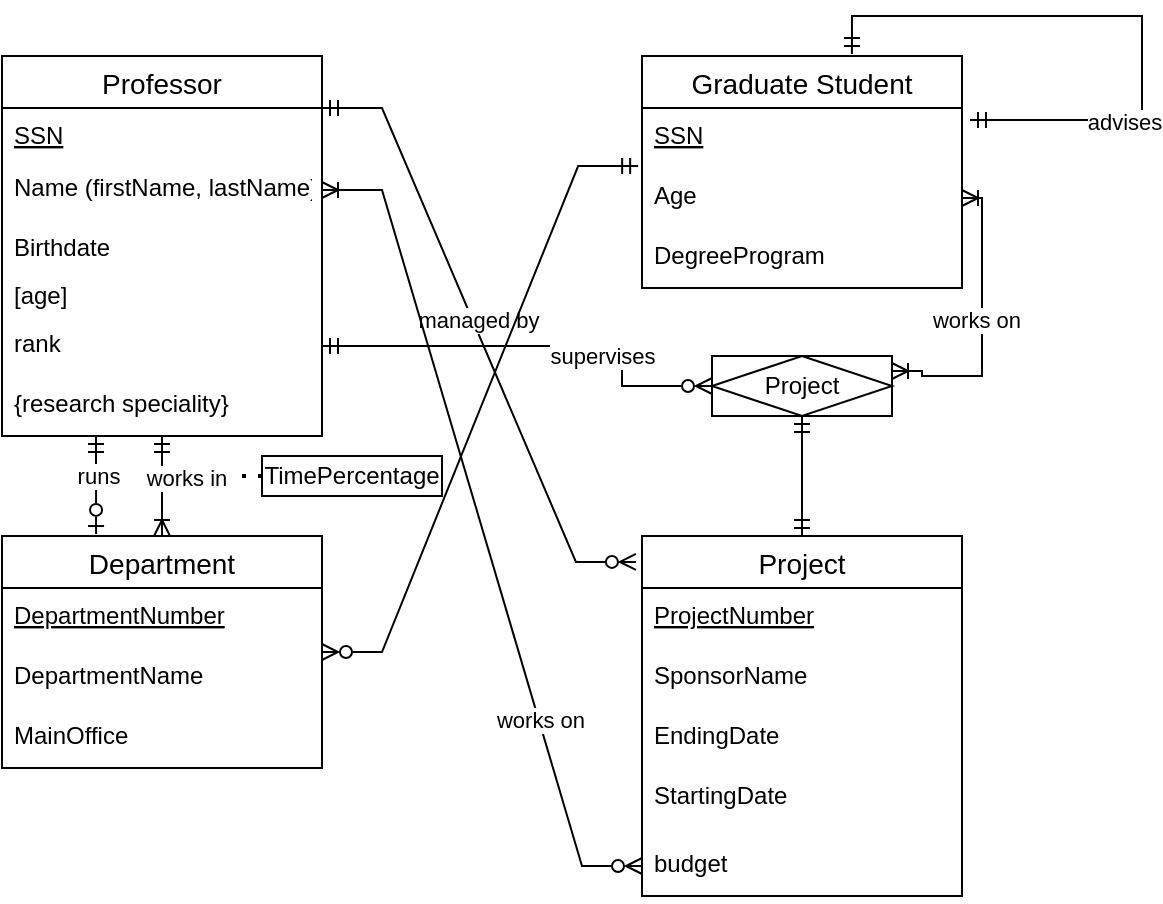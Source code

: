 <mxfile version="15.7.3" type="device"><diagram id="Z_Xv6qLDGwPJFI-hFsTb" name="Page-1"><mxGraphModel dx="1381" dy="756" grid="1" gridSize="10" guides="1" tooltips="1" connect="1" arrows="1" fold="1" page="1" pageScale="1" pageWidth="827" pageHeight="1169" math="0" shadow="0"><root><mxCell id="0"/><mxCell id="1" parent="0"/><mxCell id="KkEsL6HeFV3_BXE2cYYn-14" value="Professor" style="swimlane;fontStyle=0;childLayout=stackLayout;horizontal=1;startSize=26;horizontalStack=0;resizeParent=1;resizeParentMax=0;resizeLast=0;collapsible=1;marginBottom=0;align=center;fontSize=14;" vertex="1" parent="1"><mxGeometry x="40" y="40" width="160" height="190" as="geometry"/></mxCell><mxCell id="KkEsL6HeFV3_BXE2cYYn-15" value="SSN&#10;" style="text;strokeColor=none;fillColor=none;spacingLeft=4;spacingRight=4;overflow=hidden;rotatable=0;points=[[0,0.5],[1,0.5]];portConstraint=eastwest;fontSize=12;fontStyle=4" vertex="1" parent="KkEsL6HeFV3_BXE2cYYn-14"><mxGeometry y="26" width="160" height="26" as="geometry"/></mxCell><mxCell id="KkEsL6HeFV3_BXE2cYYn-16" value="Name (firstName, lastName)" style="text;strokeColor=none;fillColor=none;spacingLeft=4;spacingRight=4;overflow=hidden;rotatable=0;points=[[0,0.5],[1,0.5]];portConstraint=eastwest;fontSize=12;" vertex="1" parent="KkEsL6HeFV3_BXE2cYYn-14"><mxGeometry y="52" width="160" height="30" as="geometry"/></mxCell><mxCell id="KkEsL6HeFV3_BXE2cYYn-17" value="Birthdate" style="text;strokeColor=none;fillColor=none;spacingLeft=4;spacingRight=4;overflow=hidden;rotatable=0;points=[[0,0.5],[1,0.5]];portConstraint=eastwest;fontSize=12;" vertex="1" parent="KkEsL6HeFV3_BXE2cYYn-14"><mxGeometry y="82" width="160" height="24" as="geometry"/></mxCell><mxCell id="KkEsL6HeFV3_BXE2cYYn-18" value="[age]" style="text;strokeColor=none;fillColor=none;spacingLeft=4;spacingRight=4;overflow=hidden;rotatable=0;points=[[0,0.5],[1,0.5]];portConstraint=eastwest;fontSize=12;" vertex="1" parent="KkEsL6HeFV3_BXE2cYYn-14"><mxGeometry y="106" width="160" height="24" as="geometry"/></mxCell><mxCell id="KkEsL6HeFV3_BXE2cYYn-24" value="rank" style="text;strokeColor=none;fillColor=none;spacingLeft=4;spacingRight=4;overflow=hidden;rotatable=0;points=[[0,0.5],[1,0.5]];portConstraint=eastwest;fontSize=12;" vertex="1" parent="KkEsL6HeFV3_BXE2cYYn-14"><mxGeometry y="130" width="160" height="30" as="geometry"/></mxCell><mxCell id="KkEsL6HeFV3_BXE2cYYn-25" value="{research speciality}" style="text;strokeColor=none;fillColor=none;spacingLeft=4;spacingRight=4;overflow=hidden;rotatable=0;points=[[0,0.5],[1,0.5]];portConstraint=eastwest;fontSize=12;" vertex="1" parent="KkEsL6HeFV3_BXE2cYYn-14"><mxGeometry y="160" width="160" height="30" as="geometry"/></mxCell><mxCell id="KkEsL6HeFV3_BXE2cYYn-39" value="Project" style="swimlane;fontStyle=0;childLayout=stackLayout;horizontal=1;startSize=26;horizontalStack=0;resizeParent=1;resizeParentMax=0;resizeLast=0;collapsible=1;marginBottom=0;align=center;fontSize=14;" vertex="1" parent="1"><mxGeometry x="360" y="280" width="160" height="180" as="geometry"/></mxCell><mxCell id="KkEsL6HeFV3_BXE2cYYn-40" value="ProjectNumber" style="text;strokeColor=none;fillColor=none;spacingLeft=4;spacingRight=4;overflow=hidden;rotatable=0;points=[[0,0.5],[1,0.5]];portConstraint=eastwest;fontSize=12;fontStyle=4" vertex="1" parent="KkEsL6HeFV3_BXE2cYYn-39"><mxGeometry y="26" width="160" height="30" as="geometry"/></mxCell><mxCell id="KkEsL6HeFV3_BXE2cYYn-41" value="SponsorName" style="text;strokeColor=none;fillColor=none;spacingLeft=4;spacingRight=4;overflow=hidden;rotatable=0;points=[[0,0.5],[1,0.5]];portConstraint=eastwest;fontSize=12;" vertex="1" parent="KkEsL6HeFV3_BXE2cYYn-39"><mxGeometry y="56" width="160" height="30" as="geometry"/></mxCell><mxCell id="KkEsL6HeFV3_BXE2cYYn-44" value="EndingDate" style="text;strokeColor=none;fillColor=none;spacingLeft=4;spacingRight=4;overflow=hidden;rotatable=0;points=[[0,0.5],[1,0.5]];portConstraint=eastwest;fontSize=12;" vertex="1" parent="KkEsL6HeFV3_BXE2cYYn-39"><mxGeometry y="86" width="160" height="30" as="geometry"/></mxCell><mxCell id="KkEsL6HeFV3_BXE2cYYn-42" value="StartingDate" style="text;strokeColor=none;fillColor=none;spacingLeft=4;spacingRight=4;overflow=hidden;rotatable=0;points=[[0,0.5],[1,0.5]];portConstraint=eastwest;fontSize=12;" vertex="1" parent="KkEsL6HeFV3_BXE2cYYn-39"><mxGeometry y="116" width="160" height="34" as="geometry"/></mxCell><mxCell id="KkEsL6HeFV3_BXE2cYYn-43" value="budget" style="text;strokeColor=none;fillColor=none;spacingLeft=4;spacingRight=4;overflow=hidden;rotatable=0;points=[[0,0.5],[1,0.5]];portConstraint=eastwest;fontSize=12;" vertex="1" parent="KkEsL6HeFV3_BXE2cYYn-39"><mxGeometry y="150" width="160" height="30" as="geometry"/></mxCell><mxCell id="KkEsL6HeFV3_BXE2cYYn-45" value="Graduate Student" style="swimlane;fontStyle=0;childLayout=stackLayout;horizontal=1;startSize=26;horizontalStack=0;resizeParent=1;resizeParentMax=0;resizeLast=0;collapsible=1;marginBottom=0;align=center;fontSize=14;" vertex="1" parent="1"><mxGeometry x="360" y="40" width="160" height="116" as="geometry"/></mxCell><mxCell id="KkEsL6HeFV3_BXE2cYYn-46" value="SSN" style="text;strokeColor=none;fillColor=none;spacingLeft=4;spacingRight=4;overflow=hidden;rotatable=0;points=[[0,0.5],[1,0.5]];portConstraint=eastwest;fontSize=12;fontStyle=4" vertex="1" parent="KkEsL6HeFV3_BXE2cYYn-45"><mxGeometry y="26" width="160" height="30" as="geometry"/></mxCell><mxCell id="KkEsL6HeFV3_BXE2cYYn-47" value="Age" style="text;strokeColor=none;fillColor=none;spacingLeft=4;spacingRight=4;overflow=hidden;rotatable=0;points=[[0,0.5],[1,0.5]];portConstraint=eastwest;fontSize=12;" vertex="1" parent="KkEsL6HeFV3_BXE2cYYn-45"><mxGeometry y="56" width="160" height="30" as="geometry"/></mxCell><mxCell id="KkEsL6HeFV3_BXE2cYYn-48" value="DegreeProgram" style="text;strokeColor=none;fillColor=none;spacingLeft=4;spacingRight=4;overflow=hidden;rotatable=0;points=[[0,0.5],[1,0.5]];portConstraint=eastwest;fontSize=12;" vertex="1" parent="KkEsL6HeFV3_BXE2cYYn-45"><mxGeometry y="86" width="160" height="30" as="geometry"/></mxCell><mxCell id="KkEsL6HeFV3_BXE2cYYn-49" value="Department" style="swimlane;fontStyle=0;childLayout=stackLayout;horizontal=1;startSize=26;horizontalStack=0;resizeParent=1;resizeParentMax=0;resizeLast=0;collapsible=1;marginBottom=0;align=center;fontSize=14;" vertex="1" parent="1"><mxGeometry x="40" y="280" width="160" height="116" as="geometry"/></mxCell><mxCell id="KkEsL6HeFV3_BXE2cYYn-50" value="DepartmentNumber" style="text;strokeColor=none;fillColor=none;spacingLeft=4;spacingRight=4;overflow=hidden;rotatable=0;points=[[0,0.5],[1,0.5]];portConstraint=eastwest;fontSize=12;fontStyle=4" vertex="1" parent="KkEsL6HeFV3_BXE2cYYn-49"><mxGeometry y="26" width="160" height="30" as="geometry"/></mxCell><mxCell id="KkEsL6HeFV3_BXE2cYYn-51" value="DepartmentName" style="text;strokeColor=none;fillColor=none;spacingLeft=4;spacingRight=4;overflow=hidden;rotatable=0;points=[[0,0.5],[1,0.5]];portConstraint=eastwest;fontSize=12;" vertex="1" parent="KkEsL6HeFV3_BXE2cYYn-49"><mxGeometry y="56" width="160" height="30" as="geometry"/></mxCell><mxCell id="KkEsL6HeFV3_BXE2cYYn-52" value="MainOffice" style="text;strokeColor=none;fillColor=none;spacingLeft=4;spacingRight=4;overflow=hidden;rotatable=0;points=[[0,0.5],[1,0.5]];portConstraint=eastwest;fontSize=12;" vertex="1" parent="KkEsL6HeFV3_BXE2cYYn-49"><mxGeometry y="86" width="160" height="30" as="geometry"/></mxCell><mxCell id="KkEsL6HeFV3_BXE2cYYn-53" value="" style="edgeStyle=entityRelationEdgeStyle;fontSize=12;html=1;endArrow=ERzeroToMany;endFill=0;rounded=0;entryX=-0.019;entryY=0.072;entryDx=0;entryDy=0;entryPerimeter=0;startArrow=ERmandOne;startFill=0;" edge="1" parent="1" target="KkEsL6HeFV3_BXE2cYYn-39"><mxGeometry width="100" height="100" relative="1" as="geometry"><mxPoint x="200" y="66" as="sourcePoint"/><mxPoint x="350" y="280" as="targetPoint"/></mxGeometry></mxCell><mxCell id="KkEsL6HeFV3_BXE2cYYn-72" value="managed by" style="edgeLabel;html=1;align=center;verticalAlign=middle;resizable=0;points=[];" vertex="1" connectable="0" parent="KkEsL6HeFV3_BXE2cYYn-53"><mxGeometry x="-0.049" y="2" relative="1" as="geometry"><mxPoint as="offset"/></mxGeometry></mxCell><mxCell id="KkEsL6HeFV3_BXE2cYYn-55" value="" style="edgeStyle=orthogonalEdgeStyle;fontSize=12;html=1;endArrow=ERoneToMany;startArrow=ERoneToMany;rounded=0;startFill=0;entryX=1;entryY=0.5;entryDx=0;entryDy=0;endFill=0;exitX=1;exitY=0.25;exitDx=0;exitDy=0;" edge="1" parent="1" source="KkEsL6HeFV3_BXE2cYYn-92" target="KkEsL6HeFV3_BXE2cYYn-47"><mxGeometry width="100" height="100" relative="1" as="geometry"><mxPoint x="500" y="210" as="sourcePoint"/><mxPoint x="640" y="90" as="targetPoint"/><Array as="points"><mxPoint x="500" y="198"/><mxPoint x="500" y="200"/><mxPoint x="530" y="200"/><mxPoint x="530" y="111"/></Array></mxGeometry></mxCell><mxCell id="KkEsL6HeFV3_BXE2cYYn-56" value="works on" style="edgeLabel;html=1;align=center;verticalAlign=middle;resizable=0;points=[];" vertex="1" connectable="0" parent="KkEsL6HeFV3_BXE2cYYn-55"><mxGeometry x="0.036" y="3" relative="1" as="geometry"><mxPoint as="offset"/></mxGeometry></mxCell><mxCell id="KkEsL6HeFV3_BXE2cYYn-58" value="" style="fontSize=12;html=1;endArrow=ERmandOne;startArrow=ERoneToMany;rounded=0;startFill=0;exitX=0.5;exitY=0;exitDx=0;exitDy=0;" edge="1" parent="1" source="KkEsL6HeFV3_BXE2cYYn-49" target="KkEsL6HeFV3_BXE2cYYn-25"><mxGeometry width="100" height="100" relative="1" as="geometry"><mxPoint x="118" y="280" as="sourcePoint"/><mxPoint x="460" y="300" as="targetPoint"/><Array as="points"/></mxGeometry></mxCell><mxCell id="KkEsL6HeFV3_BXE2cYYn-73" value="works in" style="edgeLabel;html=1;align=center;verticalAlign=middle;resizable=0;points=[];" vertex="1" connectable="0" parent="KkEsL6HeFV3_BXE2cYYn-58"><mxGeometry x="0.451" relative="1" as="geometry"><mxPoint x="12" y="7" as="offset"/></mxGeometry></mxCell><mxCell id="KkEsL6HeFV3_BXE2cYYn-62" value="" style="endArrow=none;dashed=1;html=1;dashPattern=1 3;strokeWidth=2;rounded=0;" edge="1" parent="1"><mxGeometry width="50" height="50" relative="1" as="geometry"><mxPoint x="160" y="250" as="sourcePoint"/><mxPoint x="170" y="250" as="targetPoint"/></mxGeometry></mxCell><mxCell id="KkEsL6HeFV3_BXE2cYYn-63" value="TimePercentage" style="rounded=0;whiteSpace=wrap;html=1;" vertex="1" parent="1"><mxGeometry x="170" y="240" width="90" height="20" as="geometry"/></mxCell><mxCell id="KkEsL6HeFV3_BXE2cYYn-66" value="" style="fontSize=12;html=1;endArrow=ERmandOne;startArrow=none;rounded=0;entryX=0.656;entryY=-0.009;entryDx=0;entryDy=0;entryPerimeter=0;endFill=0;startFill=0;edgeStyle=orthogonalEdgeStyle;" edge="1" parent="1" target="KkEsL6HeFV3_BXE2cYYn-45"><mxGeometry width="100" height="100" relative="1" as="geometry"><mxPoint x="530" y="20" as="sourcePoint"/><mxPoint x="460" y="290" as="targetPoint"/><Array as="points"><mxPoint x="520" y="20"/><mxPoint x="465" y="20"/></Array></mxGeometry></mxCell><mxCell id="KkEsL6HeFV3_BXE2cYYn-70" value="" style="fontSize=12;html=1;endArrow=ERmandOne;startArrow=none;rounded=0;entryX=1.025;entryY=0.2;entryDx=0;entryDy=0;entryPerimeter=0;endFill=0;startFill=0;edgeStyle=orthogonalEdgeStyle;" edge="1" parent="1" target="KkEsL6HeFV3_BXE2cYYn-46"><mxGeometry width="100" height="100" relative="1" as="geometry"><mxPoint x="524" y="20" as="sourcePoint"/><mxPoint x="474.96" y="48.956" as="targetPoint"/><Array as="points"><mxPoint x="610" y="20"/><mxPoint x="610" y="72"/></Array></mxGeometry></mxCell><mxCell id="KkEsL6HeFV3_BXE2cYYn-71" value="advises" style="edgeLabel;html=1;align=center;verticalAlign=middle;resizable=0;points=[];" vertex="1" connectable="0" parent="KkEsL6HeFV3_BXE2cYYn-70"><mxGeometry x="0.264" y="1" relative="1" as="geometry"><mxPoint x="-6" as="offset"/></mxGeometry></mxCell><mxCell id="KkEsL6HeFV3_BXE2cYYn-75" value="" style="edgeStyle=entityRelationEdgeStyle;fontSize=12;html=1;endArrow=ERoneToMany;rounded=0;entryX=1;entryY=0.5;entryDx=0;entryDy=0;exitX=0;exitY=0.5;exitDx=0;exitDy=0;startArrow=ERzeroToMany;startFill=0;" edge="1" parent="1" source="KkEsL6HeFV3_BXE2cYYn-43" target="KkEsL6HeFV3_BXE2cYYn-16"><mxGeometry width="100" height="100" relative="1" as="geometry"><mxPoint x="300" y="320" as="sourcePoint"/><mxPoint x="440" y="320" as="targetPoint"/></mxGeometry></mxCell><mxCell id="KkEsL6HeFV3_BXE2cYYn-76" value="works on" style="edgeLabel;html=1;align=center;verticalAlign=middle;resizable=0;points=[];" vertex="1" connectable="0" parent="KkEsL6HeFV3_BXE2cYYn-75"><mxGeometry x="-0.485" relative="1" as="geometry"><mxPoint as="offset"/></mxGeometry></mxCell><mxCell id="KkEsL6HeFV3_BXE2cYYn-85" value="" style="fontSize=12;html=1;endArrow=ERmandOne;rounded=0;exitX=0.294;exitY=-0.009;exitDx=0;exitDy=0;exitPerimeter=0;startArrow=ERzeroToOne;startFill=0;" edge="1" parent="1" source="KkEsL6HeFV3_BXE2cYYn-49"><mxGeometry width="100" height="100" relative="1" as="geometry"><mxPoint x="340" y="400" as="sourcePoint"/><mxPoint x="87" y="230" as="targetPoint"/></mxGeometry></mxCell><mxCell id="KkEsL6HeFV3_BXE2cYYn-86" value="runs" style="edgeLabel;html=1;align=center;verticalAlign=middle;resizable=0;points=[];" vertex="1" connectable="0" parent="KkEsL6HeFV3_BXE2cYYn-85"><mxGeometry x="-0.389" y="-1" relative="1" as="geometry"><mxPoint y="-14" as="offset"/></mxGeometry></mxCell><mxCell id="KkEsL6HeFV3_BXE2cYYn-89" value="" style="edgeStyle=orthogonalEdgeStyle;fontSize=12;html=1;endArrow=ERmandOne;rounded=0;entryX=1;entryY=0.5;entryDx=0;entryDy=0;startArrow=ERzeroToMany;startFill=0;exitX=0;exitY=0.5;exitDx=0;exitDy=0;" edge="1" parent="1" source="KkEsL6HeFV3_BXE2cYYn-92" target="KkEsL6HeFV3_BXE2cYYn-24"><mxGeometry width="100" height="100" relative="1" as="geometry"><mxPoint x="320" y="240" as="sourcePoint"/><mxPoint x="440" y="300" as="targetPoint"/><Array as="points"><mxPoint x="350" y="205"/><mxPoint x="350" y="185"/></Array></mxGeometry></mxCell><mxCell id="KkEsL6HeFV3_BXE2cYYn-90" value="supervises" style="edgeLabel;html=1;align=center;verticalAlign=middle;resizable=0;points=[];" vertex="1" connectable="0" parent="KkEsL6HeFV3_BXE2cYYn-89"><mxGeometry x="-0.347" y="-1" relative="1" as="geometry"><mxPoint x="-5" y="6" as="offset"/></mxGeometry></mxCell><mxCell id="KkEsL6HeFV3_BXE2cYYn-92" value="Project" style="shape=associativeEntity;whiteSpace=wrap;html=1;align=center;" vertex="1" parent="1"><mxGeometry x="395" y="190" width="90" height="30" as="geometry"/></mxCell><mxCell id="KkEsL6HeFV3_BXE2cYYn-93" value="" style="edgeStyle=entityRelationEdgeStyle;fontSize=12;html=1;endArrow=ERmandOne;rounded=0;entryX=-0.012;entryY=-0.033;entryDx=0;entryDy=0;entryPerimeter=0;startArrow=ERzeroToMany;startFill=0;" edge="1" parent="1" target="KkEsL6HeFV3_BXE2cYYn-47"><mxGeometry width="100" height="100" relative="1" as="geometry"><mxPoint x="200" y="338" as="sourcePoint"/><mxPoint x="440" y="310" as="targetPoint"/></mxGeometry></mxCell><mxCell id="KkEsL6HeFV3_BXE2cYYn-95" value="" style="fontSize=12;html=1;endArrow=ERmandOne;startArrow=ERmandOne;rounded=0;entryX=0.5;entryY=1;entryDx=0;entryDy=0;exitX=0.5;exitY=0;exitDx=0;exitDy=0;" edge="1" parent="1" source="KkEsL6HeFV3_BXE2cYYn-39" target="KkEsL6HeFV3_BXE2cYYn-92"><mxGeometry width="100" height="100" relative="1" as="geometry"><mxPoint x="340" y="410" as="sourcePoint"/><mxPoint x="440" y="310" as="targetPoint"/></mxGeometry></mxCell></root></mxGraphModel></diagram></mxfile>